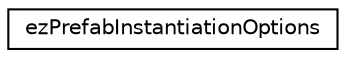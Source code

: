 digraph "Graphical Class Hierarchy"
{
 // LATEX_PDF_SIZE
  edge [fontname="Helvetica",fontsize="10",labelfontname="Helvetica",labelfontsize="10"];
  node [fontname="Helvetica",fontsize="10",shape=record];
  rankdir="LR";
  Node0 [label="ezPrefabInstantiationOptions",height=0.2,width=0.4,color="black", fillcolor="white", style="filled",URL="$d9/ddd/structez_prefab_instantiation_options.htm",tooltip=" "];
}
